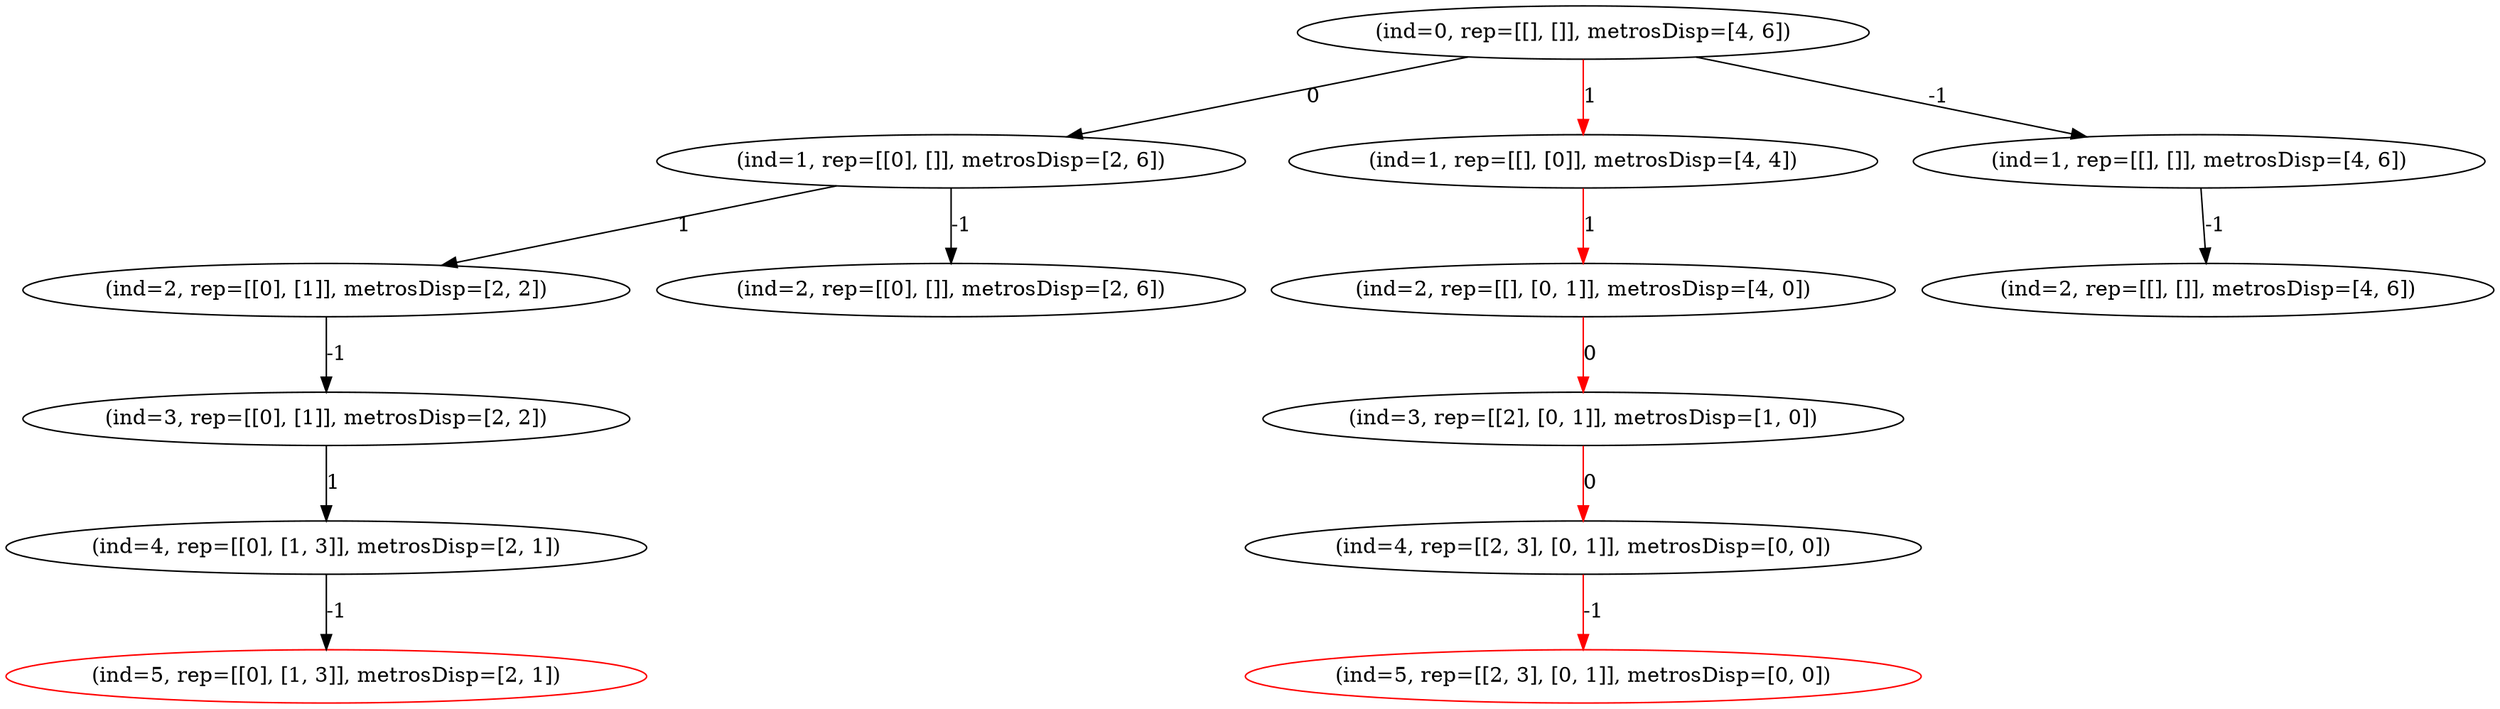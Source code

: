 strict digraph G {
  1 [ label="(ind=4, rep=[[0], [1, 3]], metrosDisp=[2, 1])" ];
  2 [ color="red" label="(ind=5, rep=[[0], [1, 3]], metrosDisp=[2, 1])" ];
  3 [ label="(ind=3, rep=[[0], [1]], metrosDisp=[2, 2])" ];
  4 [ label="(ind=2, rep=[[0], [1]], metrosDisp=[2, 2])" ];
  5 [ label="(ind=1, rep=[[0], []], metrosDisp=[2, 6])" ];
  6 [ label="(ind=2, rep=[[0], []], metrosDisp=[2, 6])" ];
  7 [ label="(ind=0, rep=[[], []], metrosDisp=[4, 6])" ];
  8 [ label="(ind=4, rep=[[2, 3], [0, 1]], metrosDisp=[0, 0])" ];
  9 [ color="red" label="(ind=5, rep=[[2, 3], [0, 1]], metrosDisp=[0, 0])" ];
  10 [ label="(ind=3, rep=[[2], [0, 1]], metrosDisp=[1, 0])" ];
  11 [ label="(ind=2, rep=[[], [0, 1]], metrosDisp=[4, 0])" ];
  12 [ label="(ind=1, rep=[[], [0]], metrosDisp=[4, 4])" ];
  13 [ label="(ind=1, rep=[[], []], metrosDisp=[4, 6])" ];
  14 [ label="(ind=2, rep=[[], []], metrosDisp=[4, 6])" ];
  1 -> 2 [ label="-1" ];
  3 -> 1 [ label="1" ];
  4 -> 3 [ label="-1" ];
  5 -> 4 [ label="1" ];
  5 -> 6 [ label="-1" ];
  7 -> 5 [ label="0" ];
  8 -> 9 [ color="red" label="-1" ];
  10 -> 8 [ color="red" label="0" ];
  11 -> 10 [ color="red" label="0" ];
  12 -> 11 [ color="red" label="1" ];
  7 -> 12 [ color="red" label="1" ];
  13 -> 14 [ label="-1" ];
  7 -> 13 [ label="-1" ];
}
